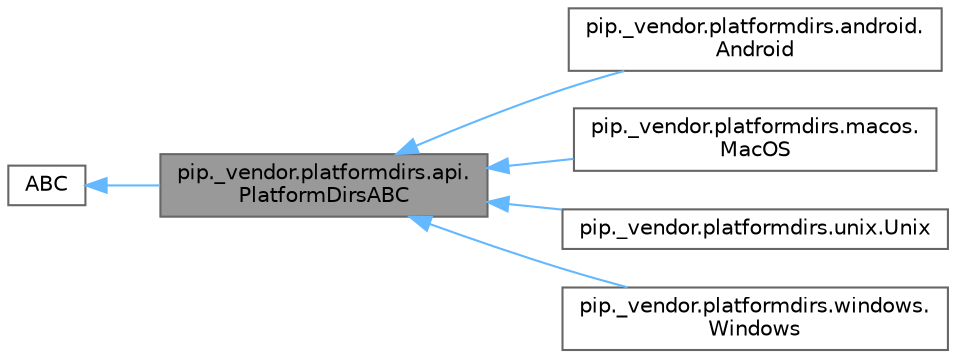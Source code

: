 digraph "pip._vendor.platformdirs.api.PlatformDirsABC"
{
 // LATEX_PDF_SIZE
  bgcolor="transparent";
  edge [fontname=Helvetica,fontsize=10,labelfontname=Helvetica,labelfontsize=10];
  node [fontname=Helvetica,fontsize=10,shape=box,height=0.2,width=0.4];
  rankdir="LR";
  Node1 [id="Node000001",label="pip._vendor.platformdirs.api.\lPlatformDirsABC",height=0.2,width=0.4,color="gray40", fillcolor="grey60", style="filled", fontcolor="black",tooltip=" "];
  Node2 -> Node1 [id="edge6_Node000001_Node000002",dir="back",color="steelblue1",style="solid",tooltip=" "];
  Node2 [id="Node000002",label="ABC",height=0.2,width=0.4,color="gray40", fillcolor="white", style="filled",tooltip=" "];
  Node1 -> Node3 [id="edge7_Node000001_Node000003",dir="back",color="steelblue1",style="solid",tooltip=" "];
  Node3 [id="Node000003",label="pip._vendor.platformdirs.android.\lAndroid",height=0.2,width=0.4,color="gray40", fillcolor="white", style="filled",URL="$classpip_1_1__vendor_1_1platformdirs_1_1android_1_1Android.html",tooltip=" "];
  Node1 -> Node4 [id="edge8_Node000001_Node000004",dir="back",color="steelblue1",style="solid",tooltip=" "];
  Node4 [id="Node000004",label="pip._vendor.platformdirs.macos.\lMacOS",height=0.2,width=0.4,color="gray40", fillcolor="white", style="filled",URL="$classpip_1_1__vendor_1_1platformdirs_1_1macos_1_1MacOS.html",tooltip=" "];
  Node1 -> Node5 [id="edge9_Node000001_Node000005",dir="back",color="steelblue1",style="solid",tooltip=" "];
  Node5 [id="Node000005",label="pip._vendor.platformdirs.unix.Unix",height=0.2,width=0.4,color="gray40", fillcolor="white", style="filled",URL="$classpip_1_1__vendor_1_1platformdirs_1_1unix_1_1Unix.html",tooltip=" "];
  Node1 -> Node6 [id="edge10_Node000001_Node000006",dir="back",color="steelblue1",style="solid",tooltip=" "];
  Node6 [id="Node000006",label="pip._vendor.platformdirs.windows.\lWindows",height=0.2,width=0.4,color="gray40", fillcolor="white", style="filled",URL="$classpip_1_1__vendor_1_1platformdirs_1_1windows_1_1Windows.html",tooltip=" "];
}
